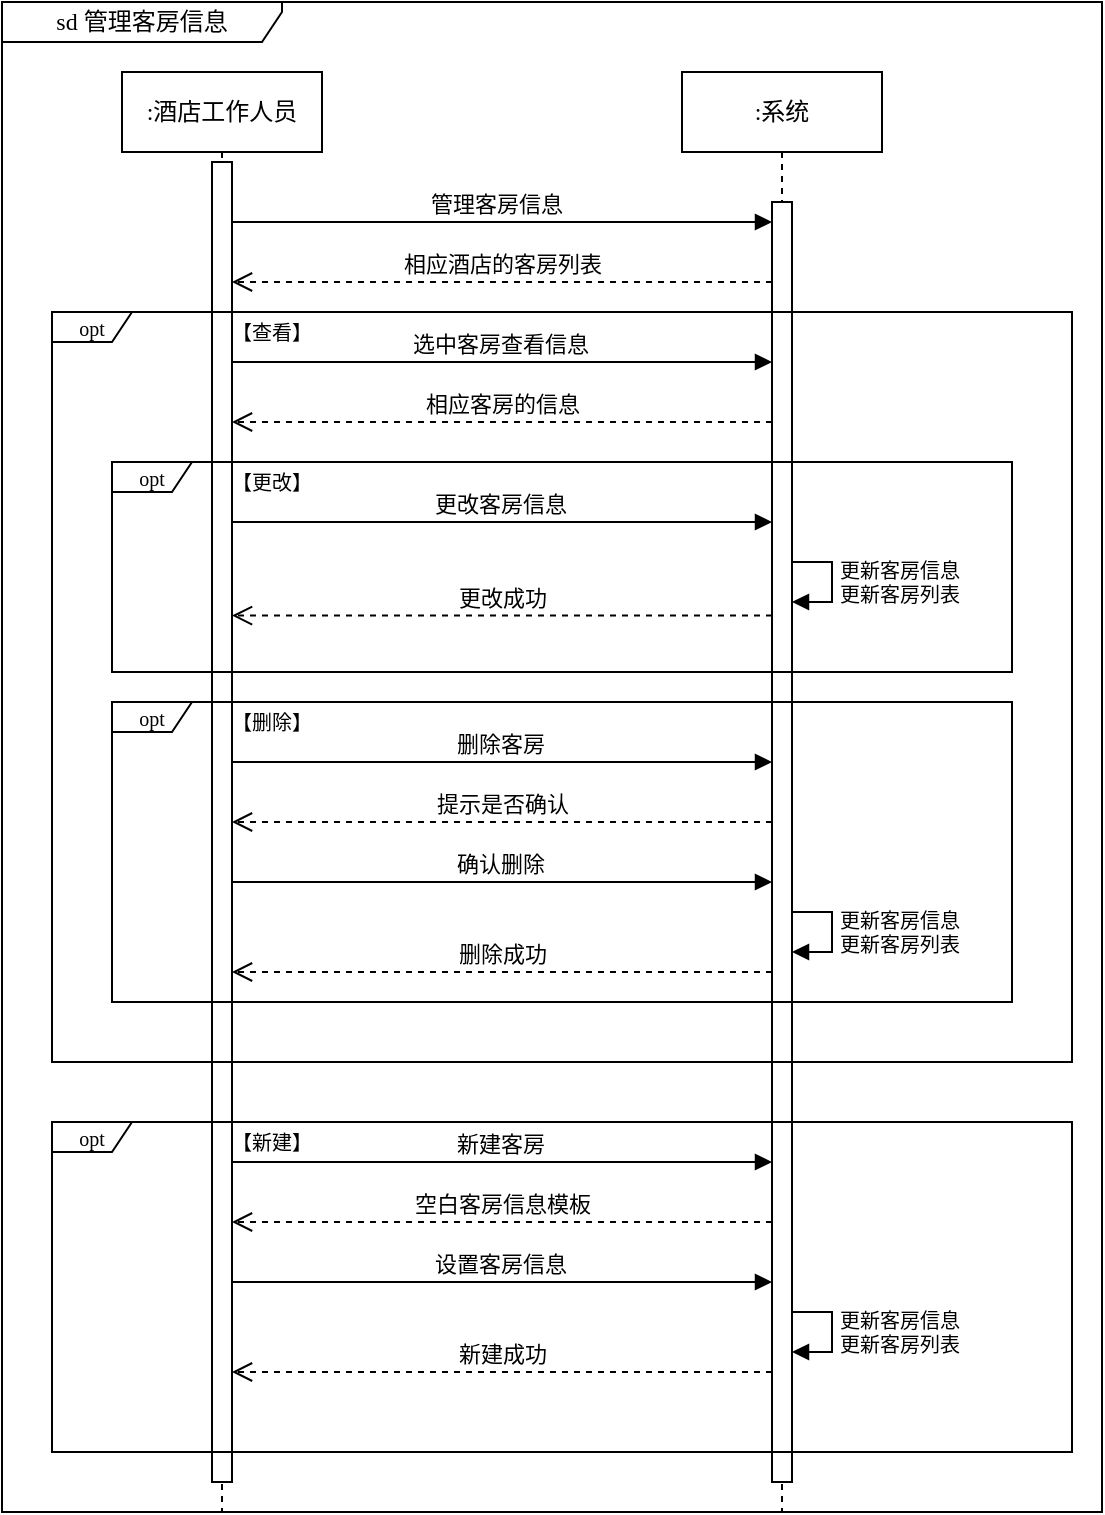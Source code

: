 <mxfile version="12.9.3" type="device"><diagram id="d_LuRyXfatTpousKcduc" name="第 1 页"><mxGraphModel dx="1038" dy="498" grid="1" gridSize="15" guides="1" tooltips="1" connect="1" arrows="1" fold="1" page="1" pageScale="1" pageWidth="827" pageHeight="1169" background="#FFFFFF" math="0" shadow="0"><root><mxCell id="0"/><mxCell id="1" parent="0"/><mxCell id="Zr647XwaBI4TAPJiZoh--2" value="sd 管理客房信息" style="shape=umlFrame;whiteSpace=wrap;html=1;fontFamily=Verdana;width=140;height=20;" parent="1" vertex="1"><mxGeometry x="110" y="70" width="550" height="755" as="geometry"/></mxCell><mxCell id="Zr647XwaBI4TAPJiZoh--6" value=":酒店工作人员" style="shape=umlLifeline;perimeter=lifelinePerimeter;whiteSpace=wrap;html=1;container=1;collapsible=0;recursiveResize=0;outlineConnect=0;fontFamily=Verdana;" parent="1" vertex="1"><mxGeometry x="170" y="105" width="100" height="720" as="geometry"/></mxCell><mxCell id="Zr647XwaBI4TAPJiZoh--7" value=":系统" style="shape=umlLifeline;perimeter=lifelinePerimeter;whiteSpace=wrap;html=1;container=1;collapsible=0;recursiveResize=0;outlineConnect=0;fontFamily=Verdana;" parent="1" vertex="1"><mxGeometry x="450" y="105" width="100" height="720" as="geometry"/></mxCell><mxCell id="Zr647XwaBI4TAPJiZoh--14" value="" style="html=1;points=[];perimeter=orthogonalPerimeter;fontFamily=Verdana;" parent="Zr647XwaBI4TAPJiZoh--7" vertex="1"><mxGeometry x="45" y="65" width="10" height="640" as="geometry"/></mxCell><object label="管理客房信息" id="Zr647XwaBI4TAPJiZoh--8"><mxCell style="verticalAlign=bottom;endArrow=block;fontFamily=Verdana;html=1;horizontal=1;" parent="1" source="Zr647XwaBI4TAPJiZoh--6" edge="1"><mxGeometry x="0.288" y="-40" width="80" relative="1" as="geometry"><mxPoint x="230" y="190" as="sourcePoint"/><mxPoint x="495" y="180" as="targetPoint"/><Array as="points"><mxPoint x="400" y="180"/></Array><mxPoint x="-40" y="-40" as="offset"/></mxGeometry></mxCell></object><mxCell id="Zr647XwaBI4TAPJiZoh--10" value="" style="html=1;verticalAlign=bottom;endArrow=open;dashed=1;endSize=8;fontFamily=Verdana;" parent="1" edge="1"><mxGeometry relative="1" as="geometry"><mxPoint x="219.071" y="395.5" as="sourcePoint"/><mxPoint x="219.071" y="395.5" as="targetPoint"/><Array as="points"/></mxGeometry></mxCell><mxCell id="Zr647XwaBI4TAPJiZoh--11" value="" style="html=1;points=[];perimeter=orthogonalPerimeter;fontFamily=Verdana;" parent="1" vertex="1"><mxGeometry x="215" y="150" width="10" height="660" as="geometry"/></mxCell><mxCell id="Zr647XwaBI4TAPJiZoh--12" value="相应酒店的客房列表" style="html=1;verticalAlign=bottom;endArrow=open;dashed=1;endSize=8;fontFamily=Verdana;" parent="1" target="Zr647XwaBI4TAPJiZoh--11" edge="1"><mxGeometry relative="1" as="geometry"><mxPoint x="495" y="210" as="sourcePoint"/><mxPoint x="219.81" y="210" as="targetPoint"/><Array as="points"><mxPoint x="390" y="210"/></Array></mxGeometry></mxCell><mxCell id="Zr647XwaBI4TAPJiZoh--17" value="opt" style="shape=umlFrame;whiteSpace=wrap;fontFamily=Verdana;fontSize=10;labelBackgroundColor=none;html=1;width=40;height=15;" parent="1" vertex="1"><mxGeometry x="135" y="225" width="510" height="375" as="geometry"/></mxCell><object label="选中客房查看信息" id="Zr647XwaBI4TAPJiZoh--30"><mxCell style="verticalAlign=bottom;endArrow=block;fontFamily=Verdana;html=1;horizontal=1;" parent="1" edge="1"><mxGeometry x="0.288" y="-40" width="80" relative="1" as="geometry"><mxPoint x="225" y="250" as="sourcePoint"/><mxPoint x="495" y="250" as="targetPoint"/><Array as="points"><mxPoint x="400" y="250"/></Array><mxPoint x="-40" y="-40" as="offset"/></mxGeometry></mxCell></object><mxCell id="Zr647XwaBI4TAPJiZoh--32" value="相应客房的信息" style="html=1;verticalAlign=bottom;endArrow=open;dashed=1;endSize=8;fontFamily=Verdana;" parent="1" edge="1"><mxGeometry relative="1" as="geometry"><mxPoint x="495" y="280" as="sourcePoint"/><mxPoint x="225" y="280" as="targetPoint"/><Array as="points"><mxPoint x="390" y="280"/></Array></mxGeometry></mxCell><mxCell id="Zr647XwaBI4TAPJiZoh--34" value="opt" style="shape=umlFrame;whiteSpace=wrap;fontFamily=Verdana;fontSize=10;labelBackgroundColor=none;html=1;width=40;height=15;" parent="1" vertex="1"><mxGeometry x="135" y="630" width="510" height="165" as="geometry"/></mxCell><object label="新建客房" id="Zr647XwaBI4TAPJiZoh--36"><mxCell style="verticalAlign=bottom;endArrow=block;fontFamily=Verdana;html=1;horizontal=1;" parent="1" edge="1"><mxGeometry x="0.288" y="-40" width="80" relative="1" as="geometry"><mxPoint x="225" y="650" as="sourcePoint"/><mxPoint x="495" y="650" as="targetPoint"/><Array as="points"><mxPoint x="400" y="650"/></Array><mxPoint x="-40" y="-40" as="offset"/></mxGeometry></mxCell></object><mxCell id="Zr647XwaBI4TAPJiZoh--38" value="空白客房信息模板" style="html=1;verticalAlign=bottom;endArrow=open;dashed=1;endSize=8;fontFamily=Verdana;" parent="1" edge="1"><mxGeometry relative="1" as="geometry"><mxPoint x="495" y="680" as="sourcePoint"/><mxPoint x="225" y="680" as="targetPoint"/><Array as="points"><mxPoint x="390" y="680"/></Array></mxGeometry></mxCell><object label="设置客房信息" id="Zr647XwaBI4TAPJiZoh--46"><mxCell style="verticalAlign=bottom;endArrow=block;fontFamily=Verdana;html=1;horizontal=1;" parent="1" edge="1"><mxGeometry x="0.288" y="-40" width="80" relative="1" as="geometry"><mxPoint x="225" y="710" as="sourcePoint"/><mxPoint x="495" y="710" as="targetPoint"/><Array as="points"><mxPoint x="400" y="710"/></Array><mxPoint x="-40" y="-40" as="offset"/></mxGeometry></mxCell></object><mxCell id="Zr647XwaBI4TAPJiZoh--47" value="新建成功" style="html=1;verticalAlign=bottom;endArrow=open;dashed=1;endSize=8;fontFamily=Verdana;" parent="1" edge="1"><mxGeometry relative="1" as="geometry"><mxPoint x="495" y="755" as="sourcePoint"/><mxPoint x="225" y="755" as="targetPoint"/><Array as="points"><mxPoint x="390" y="755"/></Array></mxGeometry></mxCell><mxCell id="Zr647XwaBI4TAPJiZoh--50" value="更新客房信息&lt;br&gt;更新客房列表" style="edgeStyle=orthogonalEdgeStyle;html=1;align=left;spacingLeft=2;endArrow=block;rounded=0;entryX=1;entryY=0;fontFamily=Verdana;fontSize=10;" parent="1" edge="1"><mxGeometry relative="1" as="geometry"><mxPoint x="505" y="725" as="sourcePoint"/><Array as="points"><mxPoint x="525" y="725"/></Array><mxPoint x="505" y="745" as="targetPoint"/></mxGeometry></mxCell><mxCell id="Zr647XwaBI4TAPJiZoh--51" value="" style="html=1;verticalAlign=bottom;endArrow=open;dashed=1;endSize=8;fontFamily=Verdana;" parent="1" edge="1"><mxGeometry relative="1" as="geometry"><mxPoint x="219.5" y="315" as="sourcePoint"/><mxPoint x="219.5" y="315" as="targetPoint"/><Array as="points"/></mxGeometry></mxCell><mxCell id="Zr647XwaBI4TAPJiZoh--52" value="opt" style="shape=umlFrame;whiteSpace=wrap;fontFamily=Verdana;fontSize=10;labelBackgroundColor=none;html=1;width=40;height=15;" parent="1" vertex="1"><mxGeometry x="165" y="300" width="450" height="105" as="geometry"/></mxCell><object label="更改客房信息" id="Zr647XwaBI4TAPJiZoh--55"><mxCell style="verticalAlign=bottom;endArrow=block;fontFamily=Verdana;html=1;horizontal=1;" parent="1" edge="1"><mxGeometry x="0.288" y="-40" width="80" relative="1" as="geometry"><mxPoint x="225" y="330" as="sourcePoint"/><mxPoint x="495" y="330" as="targetPoint"/><Array as="points"><mxPoint x="400" y="330"/></Array><mxPoint x="-40" y="-40" as="offset"/></mxGeometry></mxCell></object><mxCell id="Zr647XwaBI4TAPJiZoh--56" value="更改成功" style="html=1;verticalAlign=bottom;endArrow=open;dashed=1;endSize=8;fontFamily=Verdana;" parent="1" edge="1"><mxGeometry relative="1" as="geometry"><mxPoint x="495" y="376.79" as="sourcePoint"/><mxPoint x="225" y="376.79" as="targetPoint"/><Array as="points"><mxPoint x="390" y="376.79"/></Array></mxGeometry></mxCell><mxCell id="Zr647XwaBI4TAPJiZoh--57" value="更新客房信息&lt;br&gt;更新客房列表" style="edgeStyle=orthogonalEdgeStyle;html=1;align=left;spacingLeft=2;endArrow=block;rounded=0;entryX=1;entryY=0;fontFamily=Verdana;fontSize=10;" parent="1" edge="1"><mxGeometry relative="1" as="geometry"><mxPoint x="505" y="350" as="sourcePoint"/><Array as="points"><mxPoint x="525" y="350"/></Array><mxPoint x="505" y="370" as="targetPoint"/></mxGeometry></mxCell><mxCell id="Zr647XwaBI4TAPJiZoh--58" value="" style="html=1;verticalAlign=bottom;endArrow=open;dashed=1;endSize=8;fontFamily=Verdana;" parent="1" edge="1"><mxGeometry relative="1" as="geometry"><mxPoint x="219.071" y="515.5" as="sourcePoint"/><mxPoint x="219.071" y="515.5" as="targetPoint"/><Array as="points"/></mxGeometry></mxCell><mxCell id="Zr647XwaBI4TAPJiZoh--59" value="" style="html=1;verticalAlign=bottom;endArrow=open;dashed=1;endSize=8;fontFamily=Verdana;" parent="1" edge="1"><mxGeometry relative="1" as="geometry"><mxPoint x="219.5" y="435" as="sourcePoint"/><mxPoint x="219.5" y="435" as="targetPoint"/><Array as="points"/></mxGeometry></mxCell><mxCell id="Zr647XwaBI4TAPJiZoh--60" value="opt" style="shape=umlFrame;whiteSpace=wrap;fontFamily=Verdana;fontSize=10;labelBackgroundColor=none;html=1;width=40;height=15;" parent="1" vertex="1"><mxGeometry x="165" y="420" width="450" height="150" as="geometry"/></mxCell><object label="删除客房" id="Zr647XwaBI4TAPJiZoh--61"><mxCell style="verticalAlign=bottom;endArrow=block;fontFamily=Verdana;html=1;horizontal=1;" parent="1" edge="1"><mxGeometry x="0.288" y="-40" width="80" relative="1" as="geometry"><mxPoint x="225" y="450" as="sourcePoint"/><mxPoint x="495" y="450" as="targetPoint"/><Array as="points"><mxPoint x="400" y="450"/></Array><mxPoint x="-40" y="-40" as="offset"/></mxGeometry></mxCell></object><mxCell id="Zr647XwaBI4TAPJiZoh--62" value="提示是否确认" style="html=1;verticalAlign=bottom;endArrow=open;dashed=1;endSize=8;fontFamily=Verdana;" parent="1" edge="1"><mxGeometry relative="1" as="geometry"><mxPoint x="495" y="480.0" as="sourcePoint"/><mxPoint x="225" y="480.0" as="targetPoint"/><Array as="points"><mxPoint x="390" y="480"/></Array></mxGeometry></mxCell><mxCell id="Zr647XwaBI4TAPJiZoh--63" value="更新客房信息&lt;br&gt;更新客房列表" style="edgeStyle=orthogonalEdgeStyle;html=1;align=left;spacingLeft=2;endArrow=block;rounded=0;entryX=1;entryY=0;fontFamily=Verdana;fontSize=10;" parent="1" edge="1"><mxGeometry relative="1" as="geometry"><mxPoint x="505" y="525" as="sourcePoint"/><Array as="points"><mxPoint x="525" y="525"/></Array><mxPoint x="505" y="545" as="targetPoint"/></mxGeometry></mxCell><object label="确认删除" id="Zr647XwaBI4TAPJiZoh--64"><mxCell style="verticalAlign=bottom;endArrow=block;fontFamily=Verdana;html=1;horizontal=1;" parent="1" edge="1"><mxGeometry x="0.288" y="-40" width="80" relative="1" as="geometry"><mxPoint x="225" y="510" as="sourcePoint"/><mxPoint x="495" y="510" as="targetPoint"/><Array as="points"><mxPoint x="400" y="510"/></Array><mxPoint x="-40" y="-40" as="offset"/></mxGeometry></mxCell></object><mxCell id="Zr647XwaBI4TAPJiZoh--65" value="删除成功" style="html=1;verticalAlign=bottom;endArrow=open;dashed=1;endSize=8;fontFamily=Verdana;" parent="1" edge="1"><mxGeometry relative="1" as="geometry"><mxPoint x="495" y="555" as="sourcePoint"/><mxPoint x="225" y="555" as="targetPoint"/><Array as="points"><mxPoint x="390" y="555"/></Array></mxGeometry></mxCell><mxCell id="Zr647XwaBI4TAPJiZoh--66" value="【更改】" style="text;html=1;strokeColor=none;fillColor=none;align=center;verticalAlign=middle;whiteSpace=wrap;rounded=0;labelBackgroundColor=none;fontFamily=Verdana;fontSize=10;" parent="1" vertex="1"><mxGeometry x="215" y="300" width="60" height="20" as="geometry"/></mxCell><mxCell id="Zr647XwaBI4TAPJiZoh--67" value="【查看】" style="text;html=1;strokeColor=none;fillColor=none;align=center;verticalAlign=middle;whiteSpace=wrap;rounded=0;labelBackgroundColor=none;fontFamily=Verdana;fontSize=10;" parent="1" vertex="1"><mxGeometry x="215" y="225" width="60" height="20" as="geometry"/></mxCell><mxCell id="Zr647XwaBI4TAPJiZoh--68" value="【删除】" style="text;html=1;strokeColor=none;fillColor=none;align=center;verticalAlign=middle;whiteSpace=wrap;rounded=0;labelBackgroundColor=none;fontFamily=Verdana;fontSize=10;" parent="1" vertex="1"><mxGeometry x="215" y="420" width="60" height="20" as="geometry"/></mxCell><mxCell id="Zr647XwaBI4TAPJiZoh--70" value="【新建】" style="text;html=1;strokeColor=none;fillColor=none;align=center;verticalAlign=middle;whiteSpace=wrap;rounded=0;labelBackgroundColor=none;fontFamily=Verdana;fontSize=10;" parent="1" vertex="1"><mxGeometry x="215" y="630" width="60" height="20" as="geometry"/></mxCell></root></mxGraphModel></diagram></mxfile>